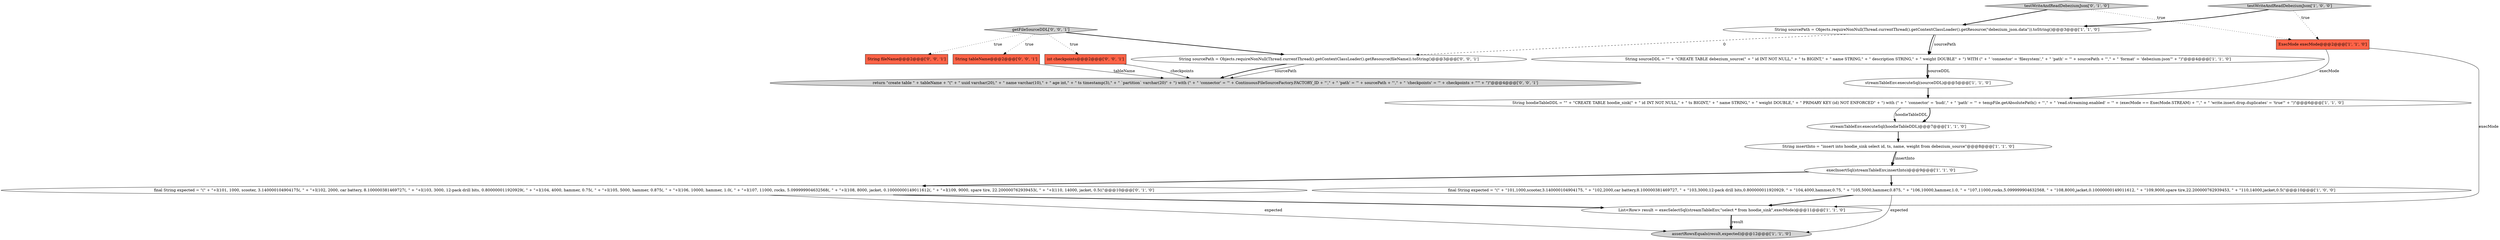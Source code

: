 digraph {
9 [style = filled, label = "execInsertSql(streamTableEnv,insertInto)@@@9@@@['1', '1', '0']", fillcolor = white, shape = ellipse image = "AAA0AAABBB1BBB"];
3 [style = filled, label = "String sourcePath = Objects.requireNonNull(Thread.currentThread().getContextClassLoader().getResource(\"debezium_json.data\")).toString()@@@3@@@['1', '1', '0']", fillcolor = white, shape = ellipse image = "AAA0AAABBB1BBB"];
5 [style = filled, label = "String insertInto = \"insert into hoodie_sink select id, ts, name, weight from debezium_source\"@@@8@@@['1', '1', '0']", fillcolor = white, shape = ellipse image = "AAA0AAABBB1BBB"];
12 [style = filled, label = "testWriteAndReadDebeziumJson['0', '1', '0']", fillcolor = lightgray, shape = diamond image = "AAA0AAABBB2BBB"];
4 [style = filled, label = "streamTableEnv.executeSql(sourceDDL)@@@5@@@['1', '1', '0']", fillcolor = white, shape = ellipse image = "AAA0AAABBB1BBB"];
19 [style = filled, label = "return \"create table \" + tableName + \"(\" + \" uuid varchar(20),\" + \" name varchar(10),\" + \" age int,\" + \" ts timestamp(3),\" + \" `partition` varchar(20)\" + \") with (\" + \" 'connector' = '\" + ContinuousFileSourceFactory.FACTORY_ID + \"',\" + \" 'path' = '\" + sourcePath + \"',\" + \" 'checkpoints' = '\" + checkpoints + \"'\" + \")\"@@@4@@@['0', '0', '1']", fillcolor = lightgray, shape = ellipse image = "AAA0AAABBB3BBB"];
0 [style = filled, label = "streamTableEnv.executeSql(hoodieTableDDL)@@@7@@@['1', '1', '0']", fillcolor = white, shape = ellipse image = "AAA0AAABBB1BBB"];
7 [style = filled, label = "final String expected = \"(\" + \"101,1000,scooter,3.140000104904175, \" + \"102,2000,car battery,8.100000381469727, \" + \"103,3000,12-pack drill bits,0.800000011920929, \" + \"104,4000,hammer,0.75, \" + \"105,5000,hammer,0.875, \" + \"106,10000,hammer,1.0, \" + \"107,11000,rocks,5.099999904632568, \" + \"108,8000,jacket,0.10000000149011612, \" + \"109,9000,spare tire,22.200000762939453, \" + \"110,14000,jacket,0.5(\"@@@10@@@['1', '0', '0']", fillcolor = white, shape = ellipse image = "AAA0AAABBB1BBB"];
8 [style = filled, label = "String sourceDDL = \"\" + \"CREATE TABLE debezium_source(\" + \" id INT NOT NULL,\" + \" ts BIGINT,\" + \" name STRING,\" + \" description STRING,\" + \" weight DOUBLE\" + \") WITH (\" + \" 'connector' = 'filesystem',\" + \" 'path' = '\" + sourcePath + \"',\" + \" 'format' = 'debezium-json'\" + \")\"@@@4@@@['1', '1', '0']", fillcolor = white, shape = ellipse image = "AAA0AAABBB1BBB"];
2 [style = filled, label = "ExecMode execMode@@@2@@@['1', '1', '0']", fillcolor = tomato, shape = box image = "AAA0AAABBB1BBB"];
10 [style = filled, label = "List<Row> result = execSelectSql(streamTableEnv,\"select * from hoodie_sink\",execMode)@@@11@@@['1', '1', '0']", fillcolor = white, shape = ellipse image = "AAA0AAABBB1BBB"];
11 [style = filled, label = "String hoodieTableDDL = \"\" + \"CREATE TABLE hoodie_sink(\" + \" id INT NOT NULL,\" + \" ts BIGINT,\" + \" name STRING,\" + \" weight DOUBLE,\" + \" PRIMARY KEY (id) NOT ENFORCED\" + \") with (\" + \" 'connector' = 'hudi',\" + \" 'path' = '\" + tempFile.getAbsolutePath() + \"',\" + \" 'read.streaming.enabled' = '\" + (execMode == ExecMode.STREAM) + \"',\" + \" 'write.insert.drop.duplicates' = 'true'\" + \")\"@@@6@@@['1', '1', '0']", fillcolor = white, shape = ellipse image = "AAA0AAABBB1BBB"];
14 [style = filled, label = "String fileName@@@2@@@['0', '0', '1']", fillcolor = tomato, shape = box image = "AAA0AAABBB3BBB"];
13 [style = filled, label = "final String expected = \"(\" + \"+I(101, 1000, scooter, 3.140000104904175(, \" + \"+I(102, 2000, car battery, 8.100000381469727(, \" + \"+I(103, 3000, 12-pack drill bits, 0.800000011920929(, \" + \"+I(104, 4000, hammer, 0.75(, \" + \"+I(105, 5000, hammer, 0.875(, \" + \"+I(106, 10000, hammer, 1.0(, \" + \"+I(107, 11000, rocks, 5.099999904632568(, \" + \"+I(108, 8000, jacket, 0.10000000149011612(, \" + \"+I(109, 9000, spare tire, 22.200000762939453(, \" + \"+I(110, 14000, jacket, 0.5((\"@@@10@@@['0', '1', '0']", fillcolor = white, shape = ellipse image = "AAA0AAABBB2BBB"];
15 [style = filled, label = "String sourcePath = Objects.requireNonNull(Thread.currentThread().getContextClassLoader().getResource(fileName)).toString()@@@3@@@['0', '0', '1']", fillcolor = white, shape = ellipse image = "AAA0AAABBB3BBB"];
1 [style = filled, label = "testWriteAndReadDebeziumJson['1', '0', '0']", fillcolor = lightgray, shape = diamond image = "AAA0AAABBB1BBB"];
6 [style = filled, label = "assertRowsEquals(result,expected)@@@12@@@['1', '1', '0']", fillcolor = lightgray, shape = ellipse image = "AAA0AAABBB1BBB"];
18 [style = filled, label = "String tableName@@@2@@@['0', '0', '1']", fillcolor = tomato, shape = box image = "AAA0AAABBB3BBB"];
17 [style = filled, label = "getFileSourceDDL['0', '0', '1']", fillcolor = lightgray, shape = diamond image = "AAA0AAABBB3BBB"];
16 [style = filled, label = "int checkpoints@@@2@@@['0', '0', '1']", fillcolor = tomato, shape = box image = "AAA0AAABBB3BBB"];
5->9 [style = solid, label="insertInto"];
7->6 [style = solid, label="expected"];
17->18 [style = dotted, label="true"];
17->14 [style = dotted, label="true"];
2->11 [style = solid, label="execMode"];
10->6 [style = bold, label=""];
17->16 [style = dotted, label="true"];
8->4 [style = bold, label=""];
7->10 [style = bold, label=""];
2->10 [style = solid, label="execMode"];
11->0 [style = bold, label=""];
4->11 [style = bold, label=""];
9->13 [style = bold, label=""];
15->19 [style = bold, label=""];
3->8 [style = solid, label="sourcePath"];
5->9 [style = bold, label=""];
12->2 [style = dotted, label="true"];
1->3 [style = bold, label=""];
17->15 [style = bold, label=""];
11->0 [style = solid, label="hoodieTableDDL"];
12->3 [style = bold, label=""];
3->8 [style = bold, label=""];
3->15 [style = dashed, label="0"];
15->19 [style = solid, label="sourcePath"];
1->2 [style = dotted, label="true"];
8->4 [style = solid, label="sourceDDL"];
0->5 [style = bold, label=""];
13->10 [style = bold, label=""];
13->6 [style = solid, label="expected"];
10->6 [style = solid, label="result"];
18->19 [style = solid, label="tableName"];
16->19 [style = solid, label="checkpoints"];
9->7 [style = bold, label=""];
}
